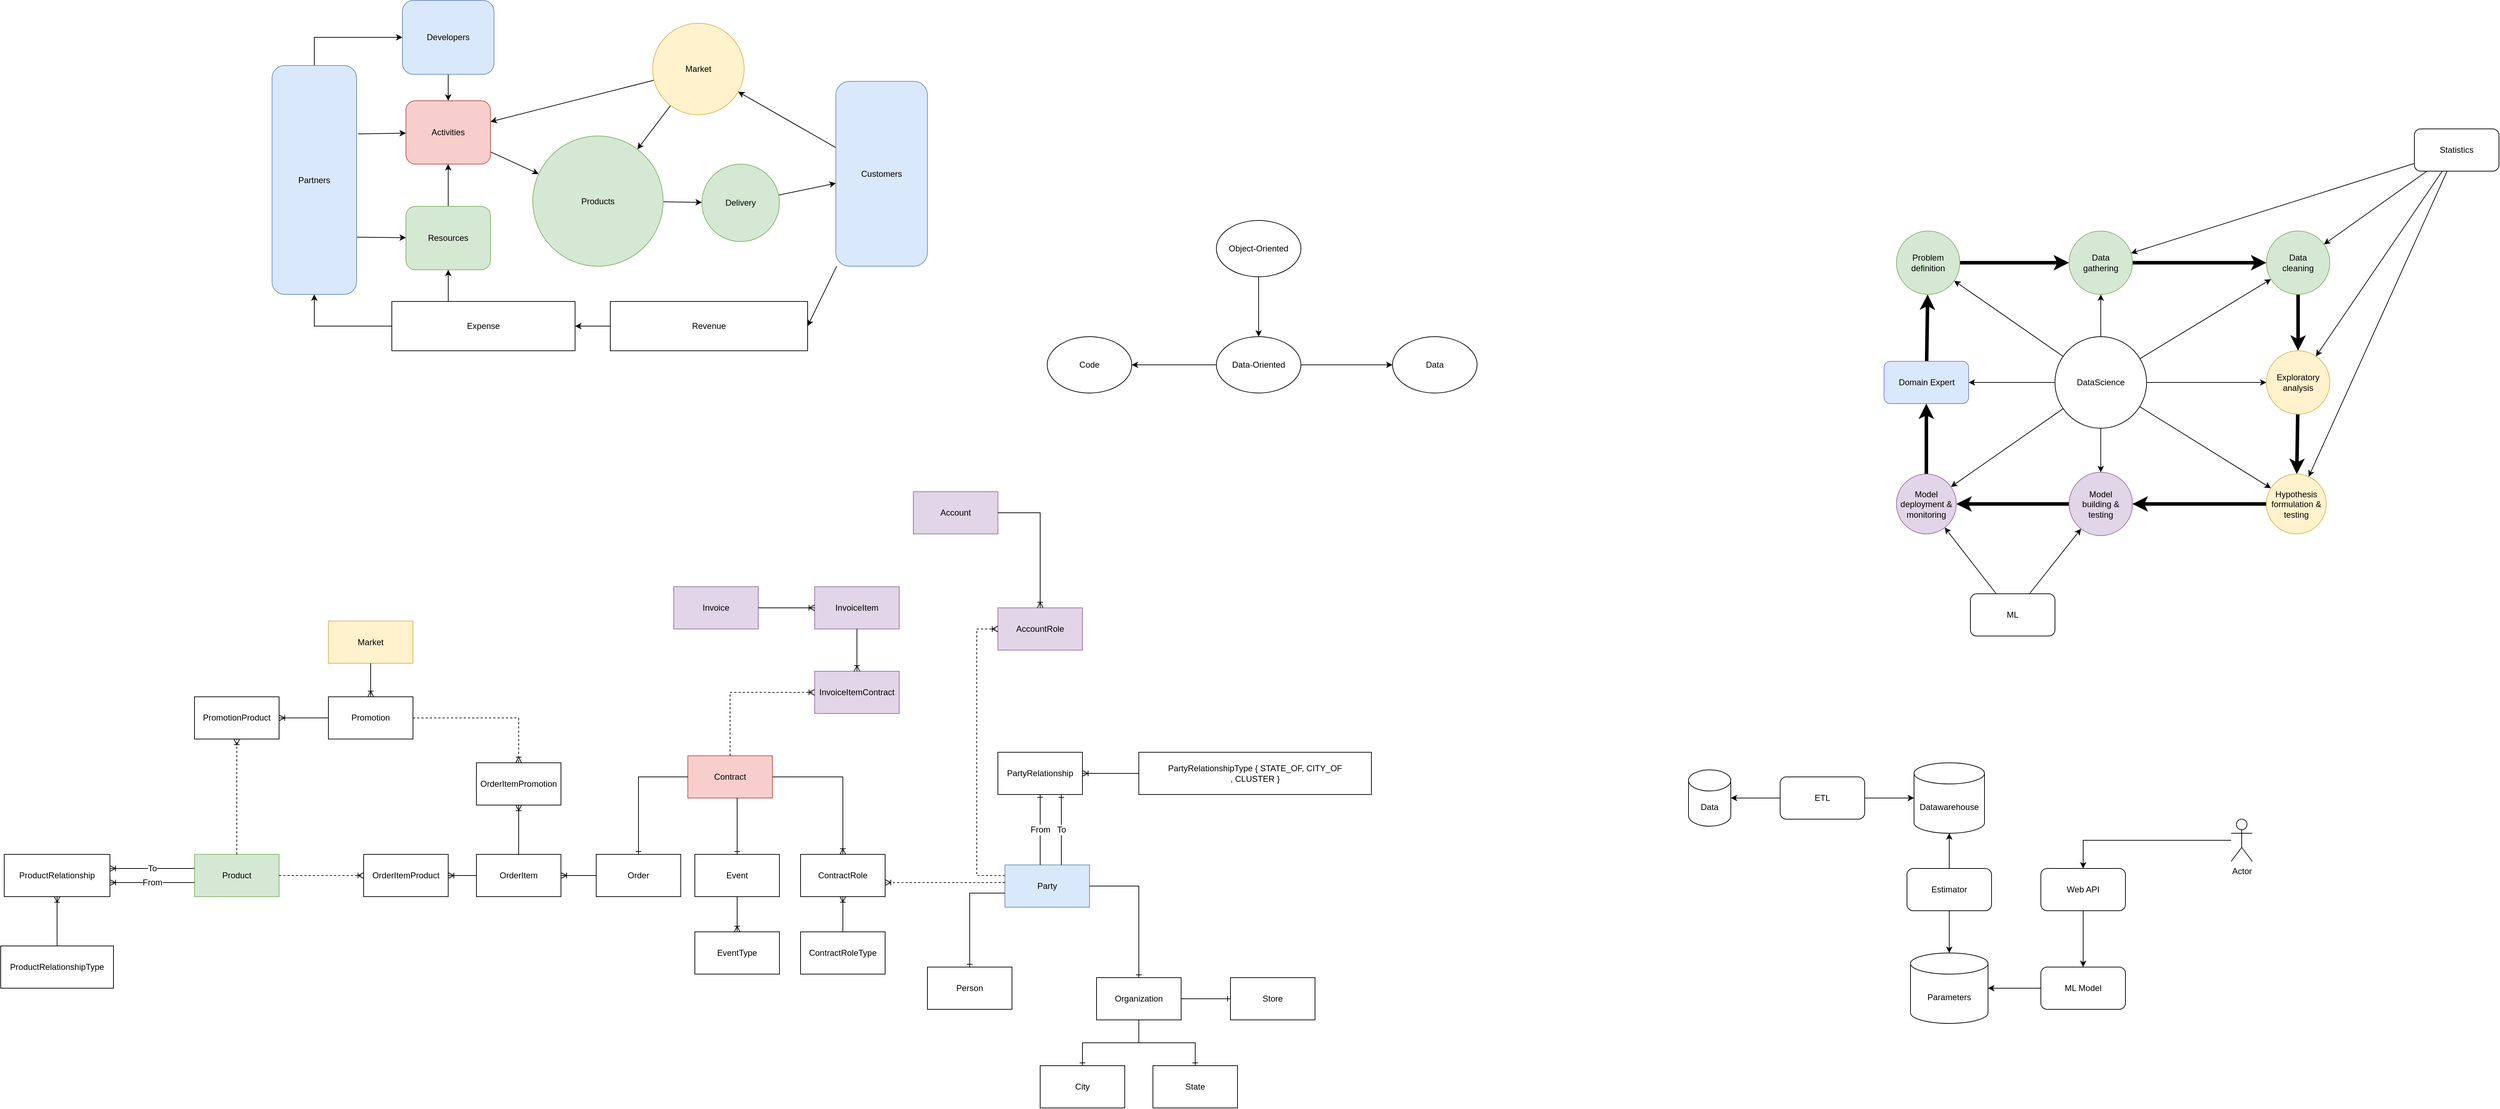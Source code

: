 <mxfile version="20.2.8" type="github">
  <diagram id="AqMoiznXCZGiWsd2ppC3" name="Page-1">
    <mxGraphModel dx="4783" dy="1631" grid="1" gridSize="10" guides="1" tooltips="1" connect="1" arrows="1" fold="1" page="1" pageScale="1" pageWidth="1100" pageHeight="850" math="0" shadow="0">
      <root>
        <mxCell id="0" />
        <mxCell id="1" parent="0" />
        <mxCell id="n_7fIg3I3LmvqeybkAJg-35" style="edgeStyle=none;rounded=0;orthogonalLoop=1;jettySize=auto;html=1;" parent="1" source="n_7fIg3I3LmvqeybkAJg-1" target="n_7fIg3I3LmvqeybkAJg-2" edge="1">
          <mxGeometry relative="1" as="geometry" />
        </mxCell>
        <mxCell id="n_7fIg3I3LmvqeybkAJg-36" style="edgeStyle=none;rounded=0;orthogonalLoop=1;jettySize=auto;html=1;" parent="1" source="n_7fIg3I3LmvqeybkAJg-1" target="n_7fIg3I3LmvqeybkAJg-3" edge="1">
          <mxGeometry relative="1" as="geometry" />
        </mxCell>
        <mxCell id="n_7fIg3I3LmvqeybkAJg-37" style="edgeStyle=none;rounded=0;orthogonalLoop=1;jettySize=auto;html=1;" parent="1" source="n_7fIg3I3LmvqeybkAJg-1" target="n_7fIg3I3LmvqeybkAJg-4" edge="1">
          <mxGeometry relative="1" as="geometry" />
        </mxCell>
        <mxCell id="n_7fIg3I3LmvqeybkAJg-38" style="edgeStyle=none;rounded=0;orthogonalLoop=1;jettySize=auto;html=1;" parent="1" source="n_7fIg3I3LmvqeybkAJg-1" target="n_7fIg3I3LmvqeybkAJg-5" edge="1">
          <mxGeometry relative="1" as="geometry" />
        </mxCell>
        <mxCell id="n_7fIg3I3LmvqeybkAJg-39" style="edgeStyle=none;rounded=0;orthogonalLoop=1;jettySize=auto;html=1;" parent="1" source="n_7fIg3I3LmvqeybkAJg-1" target="n_7fIg3I3LmvqeybkAJg-6" edge="1">
          <mxGeometry relative="1" as="geometry" />
        </mxCell>
        <mxCell id="n_7fIg3I3LmvqeybkAJg-40" style="edgeStyle=none;rounded=0;orthogonalLoop=1;jettySize=auto;html=1;" parent="1" source="n_7fIg3I3LmvqeybkAJg-1" target="n_7fIg3I3LmvqeybkAJg-7" edge="1">
          <mxGeometry relative="1" as="geometry" />
        </mxCell>
        <mxCell id="n_7fIg3I3LmvqeybkAJg-41" style="edgeStyle=none;rounded=0;orthogonalLoop=1;jettySize=auto;html=1;" parent="1" source="n_7fIg3I3LmvqeybkAJg-1" target="n_7fIg3I3LmvqeybkAJg-8" edge="1">
          <mxGeometry relative="1" as="geometry" />
        </mxCell>
        <mxCell id="n_7fIg3I3LmvqeybkAJg-42" style="edgeStyle=none;rounded=0;orthogonalLoop=1;jettySize=auto;html=1;strokeWidth=1;" parent="1" source="n_7fIg3I3LmvqeybkAJg-1" target="n_7fIg3I3LmvqeybkAJg-33" edge="1">
          <mxGeometry relative="1" as="geometry" />
        </mxCell>
        <mxCell id="n_7fIg3I3LmvqeybkAJg-1" value="DataScience" style="ellipse;whiteSpace=wrap;html=1;aspect=fixed;" parent="1" vertex="1">
          <mxGeometry x="420" y="225" width="130" height="130" as="geometry" />
        </mxCell>
        <mxCell id="n_7fIg3I3LmvqeybkAJg-11" style="rounded=0;orthogonalLoop=1;jettySize=auto;html=1;strokeWidth=5;" parent="1" source="n_7fIg3I3LmvqeybkAJg-2" target="n_7fIg3I3LmvqeybkAJg-3" edge="1">
          <mxGeometry relative="1" as="geometry" />
        </mxCell>
        <mxCell id="n_7fIg3I3LmvqeybkAJg-2" value="&lt;div&gt;Problem&lt;/div&gt;&lt;div&gt;definition&lt;/div&gt;" style="ellipse;whiteSpace=wrap;html=1;aspect=fixed;fillColor=#d5e8d4;strokeColor=#82b366;" parent="1" vertex="1">
          <mxGeometry x="195" y="75" width="90" height="90" as="geometry" />
        </mxCell>
        <mxCell id="n_7fIg3I3LmvqeybkAJg-10" style="rounded=0;orthogonalLoop=1;jettySize=auto;html=1;strokeWidth=5;" parent="1" source="n_7fIg3I3LmvqeybkAJg-3" target="n_7fIg3I3LmvqeybkAJg-4" edge="1">
          <mxGeometry relative="1" as="geometry" />
        </mxCell>
        <mxCell id="n_7fIg3I3LmvqeybkAJg-3" value="&lt;div&gt;Data&lt;/div&gt;&lt;div&gt;gathering&lt;/div&gt;" style="ellipse;whiteSpace=wrap;html=1;aspect=fixed;fillColor=#d5e8d4;strokeColor=#82b366;" parent="1" vertex="1">
          <mxGeometry x="440" y="75" width="90" height="90" as="geometry" />
        </mxCell>
        <mxCell id="n_7fIg3I3LmvqeybkAJg-12" style="rounded=0;orthogonalLoop=1;jettySize=auto;html=1;strokeWidth=5;" parent="1" source="n_7fIg3I3LmvqeybkAJg-4" target="n_7fIg3I3LmvqeybkAJg-5" edge="1">
          <mxGeometry relative="1" as="geometry" />
        </mxCell>
        <mxCell id="n_7fIg3I3LmvqeybkAJg-4" value="&lt;div&gt;Data&lt;/div&gt;&lt;div&gt;cleaning&lt;/div&gt;" style="ellipse;whiteSpace=wrap;html=1;aspect=fixed;fillColor=#d5e8d4;strokeColor=#82b366;" parent="1" vertex="1">
          <mxGeometry x="720" y="75" width="90" height="90" as="geometry" />
        </mxCell>
        <mxCell id="n_7fIg3I3LmvqeybkAJg-13" style="rounded=0;orthogonalLoop=1;jettySize=auto;html=1;strokeWidth=5;" parent="1" source="n_7fIg3I3LmvqeybkAJg-5" target="n_7fIg3I3LmvqeybkAJg-6" edge="1">
          <mxGeometry relative="1" as="geometry" />
        </mxCell>
        <mxCell id="n_7fIg3I3LmvqeybkAJg-5" value="&lt;div&gt;Exploratory&lt;/div&gt;&lt;div&gt;analysis&lt;/div&gt;" style="ellipse;whiteSpace=wrap;html=1;aspect=fixed;fillColor=#fff2cc;strokeColor=#d6b656;" parent="1" vertex="1">
          <mxGeometry x="720" y="245" width="90" height="90" as="geometry" />
        </mxCell>
        <mxCell id="n_7fIg3I3LmvqeybkAJg-14" style="rounded=0;orthogonalLoop=1;jettySize=auto;html=1;strokeWidth=5;" parent="1" source="n_7fIg3I3LmvqeybkAJg-6" target="n_7fIg3I3LmvqeybkAJg-7" edge="1">
          <mxGeometry relative="1" as="geometry" />
        </mxCell>
        <mxCell id="n_7fIg3I3LmvqeybkAJg-6" value="&lt;div&gt;Hypothesis&lt;/div&gt;&lt;div&gt;formulation &amp;amp;&lt;/div&gt;&lt;div&gt;testing&lt;/div&gt;" style="ellipse;whiteSpace=wrap;html=1;aspect=fixed;fillColor=#fff2cc;strokeColor=#d6b656;" parent="1" vertex="1">
          <mxGeometry x="720" y="420" width="85" height="85" as="geometry" />
        </mxCell>
        <mxCell id="n_7fIg3I3LmvqeybkAJg-15" style="rounded=0;orthogonalLoop=1;jettySize=auto;html=1;strokeWidth=5;" parent="1" source="n_7fIg3I3LmvqeybkAJg-7" target="n_7fIg3I3LmvqeybkAJg-8" edge="1">
          <mxGeometry relative="1" as="geometry" />
        </mxCell>
        <mxCell id="n_7fIg3I3LmvqeybkAJg-7" value="&lt;div&gt;Model&lt;/div&gt;&lt;div&gt;building &amp;amp;&lt;/div&gt;&lt;div&gt;testing&lt;/div&gt;" style="ellipse;whiteSpace=wrap;html=1;aspect=fixed;fillColor=#e1d5e7;strokeColor=#9673a6;" parent="1" vertex="1">
          <mxGeometry x="440" y="417.5" width="90" height="90" as="geometry" />
        </mxCell>
        <mxCell id="n_7fIg3I3LmvqeybkAJg-16" style="rounded=0;orthogonalLoop=1;jettySize=auto;html=1;strokeWidth=5;" parent="1" source="n_7fIg3I3LmvqeybkAJg-8" target="n_7fIg3I3LmvqeybkAJg-33" edge="1">
          <mxGeometry relative="1" as="geometry" />
        </mxCell>
        <mxCell id="n_7fIg3I3LmvqeybkAJg-8" value="&lt;div&gt;Model&lt;/div&gt;&lt;div&gt;deployment &amp;amp;&lt;/div&gt;&lt;div&gt;monitoring&lt;/div&gt;" style="ellipse;whiteSpace=wrap;html=1;aspect=fixed;fillColor=#e1d5e7;strokeColor=#9673a6;" parent="1" vertex="1">
          <mxGeometry x="195" y="420" width="85" height="85" as="geometry" />
        </mxCell>
        <mxCell id="n_7fIg3I3LmvqeybkAJg-26" style="rounded=0;orthogonalLoop=1;jettySize=auto;html=1;" parent="1" source="n_7fIg3I3LmvqeybkAJg-19" target="n_7fIg3I3LmvqeybkAJg-8" edge="1">
          <mxGeometry relative="1" as="geometry" />
        </mxCell>
        <mxCell id="n_7fIg3I3LmvqeybkAJg-27" style="edgeStyle=none;rounded=0;orthogonalLoop=1;jettySize=auto;html=1;" parent="1" source="n_7fIg3I3LmvqeybkAJg-19" target="n_7fIg3I3LmvqeybkAJg-7" edge="1">
          <mxGeometry relative="1" as="geometry" />
        </mxCell>
        <mxCell id="n_7fIg3I3LmvqeybkAJg-19" value="ML" style="rounded=1;whiteSpace=wrap;html=1;" parent="1" vertex="1">
          <mxGeometry x="300" y="590" width="120" height="60" as="geometry" />
        </mxCell>
        <mxCell id="n_7fIg3I3LmvqeybkAJg-29" style="edgeStyle=none;rounded=0;orthogonalLoop=1;jettySize=auto;html=1;" parent="1" source="n_7fIg3I3LmvqeybkAJg-28" target="n_7fIg3I3LmvqeybkAJg-4" edge="1">
          <mxGeometry relative="1" as="geometry" />
        </mxCell>
        <mxCell id="n_7fIg3I3LmvqeybkAJg-30" style="edgeStyle=none;rounded=0;orthogonalLoop=1;jettySize=auto;html=1;" parent="1" source="n_7fIg3I3LmvqeybkAJg-28" target="n_7fIg3I3LmvqeybkAJg-5" edge="1">
          <mxGeometry relative="1" as="geometry" />
        </mxCell>
        <mxCell id="n_7fIg3I3LmvqeybkAJg-31" style="edgeStyle=none;rounded=0;orthogonalLoop=1;jettySize=auto;html=1;" parent="1" source="n_7fIg3I3LmvqeybkAJg-28" target="n_7fIg3I3LmvqeybkAJg-6" edge="1">
          <mxGeometry relative="1" as="geometry" />
        </mxCell>
        <mxCell id="n_7fIg3I3LmvqeybkAJg-32" style="edgeStyle=none;rounded=0;orthogonalLoop=1;jettySize=auto;html=1;" parent="1" source="n_7fIg3I3LmvqeybkAJg-28" target="n_7fIg3I3LmvqeybkAJg-3" edge="1">
          <mxGeometry relative="1" as="geometry" />
        </mxCell>
        <mxCell id="n_7fIg3I3LmvqeybkAJg-28" value="Statistics" style="rounded=1;whiteSpace=wrap;html=1;" parent="1" vertex="1">
          <mxGeometry x="930" y="-70" width="120" height="60" as="geometry" />
        </mxCell>
        <mxCell id="n_7fIg3I3LmvqeybkAJg-34" style="edgeStyle=none;rounded=0;orthogonalLoop=1;jettySize=auto;html=1;strokeWidth=5;" parent="1" source="n_7fIg3I3LmvqeybkAJg-33" target="n_7fIg3I3LmvqeybkAJg-2" edge="1">
          <mxGeometry relative="1" as="geometry" />
        </mxCell>
        <mxCell id="n_7fIg3I3LmvqeybkAJg-33" value="Domain Expert" style="rounded=1;whiteSpace=wrap;html=1;fillColor=#dae8fc;strokeColor=#6c8ebf;" parent="1" vertex="1">
          <mxGeometry x="177.5" y="260" width="120" height="60" as="geometry" />
        </mxCell>
        <mxCell id="AKqKs_HmM4aeHzTfp3hS-4" style="rounded=0;orthogonalLoop=1;jettySize=auto;html=1;" parent="1" source="AKqKs_HmM4aeHzTfp3hS-1" target="AKqKs_HmM4aeHzTfp3hS-2" edge="1">
          <mxGeometry relative="1" as="geometry" />
        </mxCell>
        <mxCell id="AKqKs_HmM4aeHzTfp3hS-5" style="edgeStyle=none;rounded=0;orthogonalLoop=1;jettySize=auto;html=1;" parent="1" source="AKqKs_HmM4aeHzTfp3hS-1" target="AKqKs_HmM4aeHzTfp3hS-3" edge="1">
          <mxGeometry relative="1" as="geometry" />
        </mxCell>
        <mxCell id="AKqKs_HmM4aeHzTfp3hS-1" value="Data-Oriented" style="ellipse;whiteSpace=wrap;html=1;" parent="1" vertex="1">
          <mxGeometry x="-770" y="225" width="120" height="80" as="geometry" />
        </mxCell>
        <mxCell id="AKqKs_HmM4aeHzTfp3hS-2" value="Code" style="ellipse;whiteSpace=wrap;html=1;" parent="1" vertex="1">
          <mxGeometry x="-1010" y="225" width="120" height="80" as="geometry" />
        </mxCell>
        <mxCell id="AKqKs_HmM4aeHzTfp3hS-3" value="Data" style="ellipse;whiteSpace=wrap;html=1;" parent="1" vertex="1">
          <mxGeometry x="-520" y="225" width="120" height="80" as="geometry" />
        </mxCell>
        <mxCell id="AKqKs_HmM4aeHzTfp3hS-7" style="edgeStyle=none;rounded=0;orthogonalLoop=1;jettySize=auto;html=1;" parent="1" source="AKqKs_HmM4aeHzTfp3hS-6" target="AKqKs_HmM4aeHzTfp3hS-1" edge="1">
          <mxGeometry relative="1" as="geometry" />
        </mxCell>
        <mxCell id="AKqKs_HmM4aeHzTfp3hS-6" value="Object-Oriented" style="ellipse;whiteSpace=wrap;html=1;" parent="1" vertex="1">
          <mxGeometry x="-770" y="60" width="120" height="80" as="geometry" />
        </mxCell>
        <mxCell id="DiZXjh_aEqviNDpe_JiY-1" value="Party" style="rounded=0;whiteSpace=wrap;html=1;fillColor=#dae8fc;strokeColor=#6c8ebf;" parent="1" vertex="1">
          <mxGeometry x="-1070" y="975" width="120" height="60" as="geometry" />
        </mxCell>
        <mxCell id="DiZXjh_aEqviNDpe_JiY-2" value="Organization" style="rounded=0;whiteSpace=wrap;html=1;" parent="1" vertex="1">
          <mxGeometry x="-940" y="1135" width="120" height="60" as="geometry" />
        </mxCell>
        <mxCell id="DiZXjh_aEqviNDpe_JiY-4" value="" style="fontSize=12;html=1;endArrow=ERone;endFill=1;rounded=0;edgeStyle=orthogonalEdgeStyle;" parent="1" source="DiZXjh_aEqviNDpe_JiY-1" target="DiZXjh_aEqviNDpe_JiY-2" edge="1">
          <mxGeometry width="100" height="100" relative="1" as="geometry">
            <mxPoint x="-780" y="1065" as="sourcePoint" />
            <mxPoint x="-860" y="965" as="targetPoint" />
            <Array as="points">
              <mxPoint x="-880" y="1005" />
            </Array>
          </mxGeometry>
        </mxCell>
        <mxCell id="DiZXjh_aEqviNDpe_JiY-5" value="Person" style="rounded=0;whiteSpace=wrap;html=1;" parent="1" vertex="1">
          <mxGeometry x="-1180" y="1120" width="120" height="60" as="geometry" />
        </mxCell>
        <mxCell id="DiZXjh_aEqviNDpe_JiY-6" value="" style="fontSize=12;html=1;endArrow=ERone;endFill=1;rounded=0;edgeStyle=orthogonalEdgeStyle;" parent="1" source="DiZXjh_aEqviNDpe_JiY-1" target="DiZXjh_aEqviNDpe_JiY-5" edge="1">
          <mxGeometry width="100" height="100" relative="1" as="geometry">
            <mxPoint x="-879.947" y="1145" as="sourcePoint" />
            <mxPoint x="-1250" y="1005" as="targetPoint" />
            <Array as="points">
              <mxPoint x="-1120" y="1015" />
            </Array>
          </mxGeometry>
        </mxCell>
        <mxCell id="DiZXjh_aEqviNDpe_JiY-9" value="Store" style="rounded=0;whiteSpace=wrap;html=1;" parent="1" vertex="1">
          <mxGeometry x="-750" y="1135" width="120" height="60" as="geometry" />
        </mxCell>
        <mxCell id="DiZXjh_aEqviNDpe_JiY-10" value="" style="edgeStyle=entityRelationEdgeStyle;fontSize=12;html=1;endArrow=ERone;endFill=1;rounded=0;" parent="1" source="DiZXjh_aEqviNDpe_JiY-2" target="DiZXjh_aEqviNDpe_JiY-9" edge="1">
          <mxGeometry width="100" height="100" relative="1" as="geometry">
            <mxPoint x="-740" y="1055" as="sourcePoint" />
            <mxPoint x="-640" y="955" as="targetPoint" />
          </mxGeometry>
        </mxCell>
        <mxCell id="DiZXjh_aEqviNDpe_JiY-15" value="PartyRelationship" style="rounded=0;whiteSpace=wrap;html=1;" parent="1" vertex="1">
          <mxGeometry x="-1080" y="815" width="120" height="60" as="geometry" />
        </mxCell>
        <mxCell id="DiZXjh_aEqviNDpe_JiY-16" value="From" style="fontSize=12;html=1;endArrow=ERone;endFill=1;rounded=0;edgeStyle=orthogonalEdgeStyle;" parent="1" source="DiZXjh_aEqviNDpe_JiY-1" target="DiZXjh_aEqviNDpe_JiY-15" edge="1">
          <mxGeometry width="100" height="100" relative="1" as="geometry">
            <mxPoint x="-940" y="1015.0" as="sourcePoint" />
            <mxPoint x="-869.947" y="1145" as="targetPoint" />
            <Array as="points">
              <mxPoint x="-1020" y="910" />
              <mxPoint x="-1020" y="910" />
            </Array>
          </mxGeometry>
        </mxCell>
        <mxCell id="DiZXjh_aEqviNDpe_JiY-18" value="To" style="fontSize=12;html=1;endArrow=ERone;endFill=1;rounded=0;edgeStyle=orthogonalEdgeStyle;" parent="1" source="DiZXjh_aEqviNDpe_JiY-1" target="DiZXjh_aEqviNDpe_JiY-15" edge="1">
          <mxGeometry width="100" height="100" relative="1" as="geometry">
            <mxPoint x="-1029.947" y="985" as="sourcePoint" />
            <mxPoint x="-1029.947" y="885" as="targetPoint" />
            <Array as="points">
              <mxPoint x="-990" y="895" />
              <mxPoint x="-990" y="895" />
            </Array>
          </mxGeometry>
        </mxCell>
        <mxCell id="DiZXjh_aEqviNDpe_JiY-19" value="PartyRelationshipType { STATE_OF, CITY_OF&lt;br&gt;,&amp;nbsp;CLUSTER }" style="rounded=0;whiteSpace=wrap;html=1;" parent="1" vertex="1">
          <mxGeometry x="-880" y="815" width="330" height="60" as="geometry" />
        </mxCell>
        <mxCell id="DiZXjh_aEqviNDpe_JiY-20" value="" style="edgeStyle=entityRelationEdgeStyle;fontSize=12;html=1;endArrow=ERoneToMany;rounded=0;" parent="1" source="DiZXjh_aEqviNDpe_JiY-19" target="DiZXjh_aEqviNDpe_JiY-15" edge="1">
          <mxGeometry width="100" height="100" relative="1" as="geometry">
            <mxPoint x="-570" y="1015" as="sourcePoint" />
            <mxPoint x="-470" y="915" as="targetPoint" />
          </mxGeometry>
        </mxCell>
        <mxCell id="UxaYWRvRHPkxiGg4G-dx-1" value="Product" style="rounded=0;whiteSpace=wrap;html=1;fillColor=#d5e8d4;strokeColor=#82b366;" parent="1" vertex="1">
          <mxGeometry x="-2220" y="960" width="120" height="60" as="geometry" />
        </mxCell>
        <mxCell id="UxaYWRvRHPkxiGg4G-dx-2" value="Order" style="rounded=0;whiteSpace=wrap;html=1;" parent="1" vertex="1">
          <mxGeometry x="-1650" y="960" width="120" height="60" as="geometry" />
        </mxCell>
        <mxCell id="UxaYWRvRHPkxiGg4G-dx-3" value="OrderItem" style="rounded=0;whiteSpace=wrap;html=1;" parent="1" vertex="1">
          <mxGeometry x="-1820" y="960" width="120" height="60" as="geometry" />
        </mxCell>
        <mxCell id="UxaYWRvRHPkxiGg4G-dx-4" value="" style="edgeStyle=orthogonalEdgeStyle;fontSize=12;html=1;endArrow=ERoneToMany;rounded=0;" parent="1" source="UxaYWRvRHPkxiGg4G-dx-2" target="UxaYWRvRHPkxiGg4G-dx-3" edge="1">
          <mxGeometry width="100" height="100" relative="1" as="geometry">
            <mxPoint x="-1030" y="1025" as="sourcePoint" />
            <mxPoint x="-1110" y="1025" as="targetPoint" />
          </mxGeometry>
        </mxCell>
        <mxCell id="UxaYWRvRHPkxiGg4G-dx-5" value="OrderItemProduct" style="rounded=0;whiteSpace=wrap;html=1;" parent="1" vertex="1">
          <mxGeometry x="-1980" y="960" width="120" height="60" as="geometry" />
        </mxCell>
        <mxCell id="UxaYWRvRHPkxiGg4G-dx-6" value="ContractRole" style="rounded=0;whiteSpace=wrap;html=1;" parent="1" vertex="1">
          <mxGeometry x="-1360" y="960" width="120" height="60" as="geometry" />
        </mxCell>
        <mxCell id="UxaYWRvRHPkxiGg4G-dx-7" value="" style="edgeStyle=orthogonalEdgeStyle;fontSize=12;html=1;endArrow=ERoneToMany;rounded=0;" parent="1" source="UQxZv_VmtrtVXWc6xAbR-11" target="UxaYWRvRHPkxiGg4G-dx-6" edge="1">
          <mxGeometry width="100" height="100" relative="1" as="geometry">
            <mxPoint x="-1440" y="1030" as="sourcePoint" />
            <mxPoint x="-1440" y="1085" as="targetPoint" />
            <Array as="points">
              <mxPoint x="-1300" y="850" />
            </Array>
          </mxGeometry>
        </mxCell>
        <mxCell id="UxaYWRvRHPkxiGg4G-dx-8" value="" style="edgeStyle=orthogonalEdgeStyle;fontSize=12;html=1;endArrow=ERoneToMany;rounded=0;dashed=1;" parent="1" source="DiZXjh_aEqviNDpe_JiY-1" target="UxaYWRvRHPkxiGg4G-dx-6" edge="1">
          <mxGeometry width="100" height="100" relative="1" as="geometry">
            <mxPoint x="-1400" y="870" as="sourcePoint" />
            <mxPoint x="-1400" y="925" as="targetPoint" />
            <Array as="points">
              <mxPoint x="-1130" y="1000" />
              <mxPoint x="-1130" y="1000" />
            </Array>
          </mxGeometry>
        </mxCell>
        <mxCell id="UxaYWRvRHPkxiGg4G-dx-9" value="" style="edgeStyle=orthogonalEdgeStyle;fontSize=12;html=1;endArrow=ERoneToMany;rounded=0;" parent="1" source="UxaYWRvRHPkxiGg4G-dx-3" target="UxaYWRvRHPkxiGg4G-dx-5" edge="1">
          <mxGeometry width="100" height="100" relative="1" as="geometry">
            <mxPoint x="-1830" y="910" as="sourcePoint" />
            <mxPoint x="-1570" y="970" as="targetPoint" />
          </mxGeometry>
        </mxCell>
        <mxCell id="UxaYWRvRHPkxiGg4G-dx-10" value="" style="edgeStyle=orthogonalEdgeStyle;fontSize=12;html=1;endArrow=ERoneToMany;rounded=0;dashed=1;" parent="1" source="UxaYWRvRHPkxiGg4G-dx-1" target="UxaYWRvRHPkxiGg4G-dx-5" edge="1">
          <mxGeometry width="100" height="100" relative="1" as="geometry">
            <mxPoint x="-1710" y="885" as="sourcePoint" />
            <mxPoint x="-1570" y="970" as="targetPoint" />
          </mxGeometry>
        </mxCell>
        <mxCell id="UxaYWRvRHPkxiGg4G-dx-11" value="Market" style="rounded=0;whiteSpace=wrap;html=1;fillColor=#fff2cc;strokeColor=#d6b656;" parent="1" vertex="1">
          <mxGeometry x="-2030" y="628.75" width="120" height="60" as="geometry" />
        </mxCell>
        <mxCell id="UxaYWRvRHPkxiGg4G-dx-12" value="Promotion" style="rounded=0;whiteSpace=wrap;html=1;" parent="1" vertex="1">
          <mxGeometry x="-2030" y="736.25" width="120" height="60" as="geometry" />
        </mxCell>
        <mxCell id="UxaYWRvRHPkxiGg4G-dx-13" value="" style="edgeStyle=orthogonalEdgeStyle;fontSize=12;html=1;endArrow=ERoneToMany;rounded=0;" parent="1" source="UxaYWRvRHPkxiGg4G-dx-11" target="UxaYWRvRHPkxiGg4G-dx-12" edge="1">
          <mxGeometry width="100" height="100" relative="1" as="geometry">
            <mxPoint x="-2110" y="978.75" as="sourcePoint" />
            <mxPoint x="-2150" y="978.75" as="targetPoint" />
          </mxGeometry>
        </mxCell>
        <mxCell id="UxaYWRvRHPkxiGg4G-dx-16" value="PromotionProduct" style="rounded=0;whiteSpace=wrap;html=1;" parent="1" vertex="1">
          <mxGeometry x="-2220" y="736.25" width="120" height="60" as="geometry" />
        </mxCell>
        <mxCell id="UxaYWRvRHPkxiGg4G-dx-17" value="" style="edgeStyle=orthogonalEdgeStyle;fontSize=12;html=1;endArrow=ERoneToMany;rounded=0;" parent="1" source="UxaYWRvRHPkxiGg4G-dx-12" target="UxaYWRvRHPkxiGg4G-dx-16" edge="1">
          <mxGeometry width="100" height="100" relative="1" as="geometry">
            <mxPoint x="-1960" y="698.75" as="sourcePoint" />
            <mxPoint x="-2040" y="858.75" as="targetPoint" />
            <Array as="points" />
          </mxGeometry>
        </mxCell>
        <mxCell id="UxaYWRvRHPkxiGg4G-dx-18" value="" style="edgeStyle=orthogonalEdgeStyle;fontSize=12;html=1;endArrow=ERoneToMany;rounded=0;dashed=1;" parent="1" source="UxaYWRvRHPkxiGg4G-dx-1" target="UxaYWRvRHPkxiGg4G-dx-16" edge="1">
          <mxGeometry width="100" height="100" relative="1" as="geometry">
            <mxPoint x="-2090" y="1000" as="sourcePoint" />
            <mxPoint x="-1970" y="1000" as="targetPoint" />
            <Array as="points">
              <mxPoint x="-2160" y="788" />
            </Array>
          </mxGeometry>
        </mxCell>
        <mxCell id="UxaYWRvRHPkxiGg4G-dx-21" value="OrderItemPromotion" style="rounded=0;whiteSpace=wrap;html=1;" parent="1" vertex="1">
          <mxGeometry x="-1820" y="830" width="120" height="60" as="geometry" />
        </mxCell>
        <mxCell id="UxaYWRvRHPkxiGg4G-dx-22" value="" style="edgeStyle=orthogonalEdgeStyle;fontSize=12;html=1;endArrow=ERoneToMany;rounded=0;" parent="1" source="UxaYWRvRHPkxiGg4G-dx-3" target="UxaYWRvRHPkxiGg4G-dx-21" edge="1">
          <mxGeometry width="100" height="100" relative="1" as="geometry">
            <mxPoint x="-1960" y="698.75" as="sourcePoint" />
            <mxPoint x="-1960" y="746.25" as="targetPoint" />
          </mxGeometry>
        </mxCell>
        <mxCell id="UxaYWRvRHPkxiGg4G-dx-23" value="" style="edgeStyle=orthogonalEdgeStyle;fontSize=12;html=1;endArrow=ERoneToMany;rounded=0;dashed=1;" parent="1" source="UxaYWRvRHPkxiGg4G-dx-12" target="UxaYWRvRHPkxiGg4G-dx-21" edge="1">
          <mxGeometry width="100" height="100" relative="1" as="geometry">
            <mxPoint x="-2150" y="970" as="sourcePoint" />
            <mxPoint x="-2150" y="806.25" as="targetPoint" />
            <Array as="points">
              <mxPoint x="-1760" y="766" />
            </Array>
          </mxGeometry>
        </mxCell>
        <mxCell id="UxaYWRvRHPkxiGg4G-dx-24" value="Data" style="shape=cylinder3;whiteSpace=wrap;html=1;boundedLbl=1;backgroundOutline=1;size=15;" parent="1" vertex="1">
          <mxGeometry x="-100" y="840" width="60" height="80" as="geometry" />
        </mxCell>
        <mxCell id="UxaYWRvRHPkxiGg4G-dx-28" style="edgeStyle=orthogonalEdgeStyle;rounded=0;orthogonalLoop=1;jettySize=auto;html=1;" parent="1" source="UxaYWRvRHPkxiGg4G-dx-25" target="UxaYWRvRHPkxiGg4G-dx-26" edge="1">
          <mxGeometry relative="1" as="geometry" />
        </mxCell>
        <mxCell id="UxaYWRvRHPkxiGg4G-dx-33" style="edgeStyle=orthogonalEdgeStyle;rounded=0;orthogonalLoop=1;jettySize=auto;html=1;" parent="1" source="UxaYWRvRHPkxiGg4G-dx-25" target="UxaYWRvRHPkxiGg4G-dx-24" edge="1">
          <mxGeometry relative="1" as="geometry" />
        </mxCell>
        <mxCell id="UxaYWRvRHPkxiGg4G-dx-25" value="ETL" style="rounded=1;whiteSpace=wrap;html=1;" parent="1" vertex="1">
          <mxGeometry x="30" y="850" width="120" height="60" as="geometry" />
        </mxCell>
        <mxCell id="UxaYWRvRHPkxiGg4G-dx-26" value="Datawarehouse" style="shape=cylinder3;whiteSpace=wrap;html=1;boundedLbl=1;backgroundOutline=1;size=15;" parent="1" vertex="1">
          <mxGeometry x="220" y="830" width="100" height="100" as="geometry" />
        </mxCell>
        <mxCell id="UxaYWRvRHPkxiGg4G-dx-29" value="Parameters" style="shape=cylinder3;whiteSpace=wrap;html=1;boundedLbl=1;backgroundOutline=1;size=15;" parent="1" vertex="1">
          <mxGeometry x="215" y="1100" width="110" height="100" as="geometry" />
        </mxCell>
        <mxCell id="UxaYWRvRHPkxiGg4G-dx-34" style="edgeStyle=orthogonalEdgeStyle;rounded=0;orthogonalLoop=1;jettySize=auto;html=1;" parent="1" source="UxaYWRvRHPkxiGg4G-dx-30" target="UxaYWRvRHPkxiGg4G-dx-26" edge="1">
          <mxGeometry relative="1" as="geometry" />
        </mxCell>
        <mxCell id="UxaYWRvRHPkxiGg4G-dx-35" style="edgeStyle=orthogonalEdgeStyle;rounded=0;orthogonalLoop=1;jettySize=auto;html=1;" parent="1" source="UxaYWRvRHPkxiGg4G-dx-30" target="UxaYWRvRHPkxiGg4G-dx-29" edge="1">
          <mxGeometry relative="1" as="geometry" />
        </mxCell>
        <mxCell id="UxaYWRvRHPkxiGg4G-dx-30" value="Estimator" style="rounded=1;whiteSpace=wrap;html=1;" parent="1" vertex="1">
          <mxGeometry x="210" y="980" width="120" height="60" as="geometry" />
        </mxCell>
        <mxCell id="UxaYWRvRHPkxiGg4G-dx-37" style="edgeStyle=orthogonalEdgeStyle;rounded=0;orthogonalLoop=1;jettySize=auto;html=1;" parent="1" source="UxaYWRvRHPkxiGg4G-dx-36" target="UxaYWRvRHPkxiGg4G-dx-29" edge="1">
          <mxGeometry relative="1" as="geometry" />
        </mxCell>
        <mxCell id="UxaYWRvRHPkxiGg4G-dx-36" value="ML Model" style="rounded=1;whiteSpace=wrap;html=1;" parent="1" vertex="1">
          <mxGeometry x="400" y="1120" width="120" height="60" as="geometry" />
        </mxCell>
        <mxCell id="UxaYWRvRHPkxiGg4G-dx-39" style="edgeStyle=orthogonalEdgeStyle;rounded=0;orthogonalLoop=1;jettySize=auto;html=1;" parent="1" source="UxaYWRvRHPkxiGg4G-dx-38" target="UxaYWRvRHPkxiGg4G-dx-36" edge="1">
          <mxGeometry relative="1" as="geometry" />
        </mxCell>
        <mxCell id="UxaYWRvRHPkxiGg4G-dx-38" value="Web API" style="rounded=1;whiteSpace=wrap;html=1;" parent="1" vertex="1">
          <mxGeometry x="400" y="980" width="120" height="60" as="geometry" />
        </mxCell>
        <mxCell id="UxaYWRvRHPkxiGg4G-dx-41" style="edgeStyle=orthogonalEdgeStyle;rounded=0;orthogonalLoop=1;jettySize=auto;html=1;" parent="1" source="UxaYWRvRHPkxiGg4G-dx-40" target="UxaYWRvRHPkxiGg4G-dx-38" edge="1">
          <mxGeometry relative="1" as="geometry" />
        </mxCell>
        <mxCell id="UxaYWRvRHPkxiGg4G-dx-40" value="Actor" style="shape=umlActor;verticalLabelPosition=bottom;verticalAlign=top;html=1;outlineConnect=0;" parent="1" vertex="1">
          <mxGeometry x="670" y="910" width="30" height="60" as="geometry" />
        </mxCell>
        <mxCell id="UxaYWRvRHPkxiGg4G-dx-42" value="City" style="rounded=0;whiteSpace=wrap;html=1;" parent="1" vertex="1">
          <mxGeometry x="-1020" y="1260" width="120" height="60" as="geometry" />
        </mxCell>
        <mxCell id="UxaYWRvRHPkxiGg4G-dx-43" value="State" style="rounded=0;whiteSpace=wrap;html=1;" parent="1" vertex="1">
          <mxGeometry x="-860" y="1260" width="120" height="60" as="geometry" />
        </mxCell>
        <mxCell id="UxaYWRvRHPkxiGg4G-dx-45" value="" style="edgeStyle=orthogonalEdgeStyle;fontSize=12;html=1;endArrow=ERone;endFill=1;rounded=0;" parent="1" source="DiZXjh_aEqviNDpe_JiY-2" target="UxaYWRvRHPkxiGg4G-dx-42" edge="1">
          <mxGeometry width="100" height="100" relative="1" as="geometry">
            <mxPoint x="-810" y="1175" as="sourcePoint" />
            <mxPoint x="-740" y="1175" as="targetPoint" />
          </mxGeometry>
        </mxCell>
        <mxCell id="UxaYWRvRHPkxiGg4G-dx-46" value="" style="edgeStyle=orthogonalEdgeStyle;fontSize=12;html=1;endArrow=ERone;endFill=1;rounded=0;" parent="1" source="DiZXjh_aEqviNDpe_JiY-2" target="UxaYWRvRHPkxiGg4G-dx-43" edge="1">
          <mxGeometry width="100" height="100" relative="1" as="geometry">
            <mxPoint x="-870" y="1205" as="sourcePoint" />
            <mxPoint x="-950" y="1270" as="targetPoint" />
            <Array as="points" />
          </mxGeometry>
        </mxCell>
        <mxCell id="UQxZv_VmtrtVXWc6xAbR-3" value="ProductRelationship" style="rounded=0;whiteSpace=wrap;html=1;" vertex="1" parent="1">
          <mxGeometry x="-2490" y="960" width="150" height="60" as="geometry" />
        </mxCell>
        <mxCell id="UQxZv_VmtrtVXWc6xAbR-4" value="To" style="edgeStyle=orthogonalEdgeStyle;fontSize=12;html=1;endArrow=ERoneToMany;rounded=0;" edge="1" parent="1" source="UxaYWRvRHPkxiGg4G-dx-1" target="UQxZv_VmtrtVXWc6xAbR-3">
          <mxGeometry width="100" height="100" relative="1" as="geometry">
            <mxPoint x="-2020" y="776.25" as="sourcePoint" />
            <mxPoint x="-2090" y="776.25" as="targetPoint" />
            <Array as="points">
              <mxPoint x="-2280" y="980" />
              <mxPoint x="-2280" y="980" />
            </Array>
          </mxGeometry>
        </mxCell>
        <mxCell id="UQxZv_VmtrtVXWc6xAbR-6" value="From" style="edgeStyle=orthogonalEdgeStyle;fontSize=12;html=1;endArrow=ERoneToMany;rounded=0;" edge="1" parent="1" source="UxaYWRvRHPkxiGg4G-dx-1" target="UQxZv_VmtrtVXWc6xAbR-3">
          <mxGeometry width="100" height="100" relative="1" as="geometry">
            <mxPoint x="-2210" y="990" as="sourcePoint" />
            <mxPoint x="-2330" y="990" as="targetPoint" />
            <Array as="points">
              <mxPoint x="-2280" y="1000" />
              <mxPoint x="-2280" y="1000" />
            </Array>
          </mxGeometry>
        </mxCell>
        <mxCell id="UQxZv_VmtrtVXWc6xAbR-9" value="Event" style="rounded=0;whiteSpace=wrap;html=1;" vertex="1" parent="1">
          <mxGeometry x="-1510" y="960" width="120" height="60" as="geometry" />
        </mxCell>
        <mxCell id="UQxZv_VmtrtVXWc6xAbR-11" value="Contract" style="rounded=0;whiteSpace=wrap;html=1;fillColor=#f8cecc;strokeColor=#b85450;" vertex="1" parent="1">
          <mxGeometry x="-1520" y="820" width="120" height="60" as="geometry" />
        </mxCell>
        <mxCell id="UQxZv_VmtrtVXWc6xAbR-12" value="" style="fontSize=12;html=1;endArrow=ERone;endFill=1;rounded=0;edgeStyle=orthogonalEdgeStyle;" edge="1" parent="1" source="UQxZv_VmtrtVXWc6xAbR-11" target="UxaYWRvRHPkxiGg4G-dx-2">
          <mxGeometry width="100" height="100" relative="1" as="geometry">
            <mxPoint x="-1060" y="1025.059" as="sourcePoint" />
            <mxPoint x="-1139.941" y="1145" as="targetPoint" />
            <Array as="points">
              <mxPoint x="-1590" y="850" />
            </Array>
          </mxGeometry>
        </mxCell>
        <mxCell id="UQxZv_VmtrtVXWc6xAbR-13" value="" style="fontSize=12;html=1;endArrow=ERone;endFill=1;rounded=0;edgeStyle=orthogonalEdgeStyle;" edge="1" parent="1" source="UQxZv_VmtrtVXWc6xAbR-11" target="UQxZv_VmtrtVXWc6xAbR-9">
          <mxGeometry width="100" height="100" relative="1" as="geometry">
            <mxPoint x="-1550" y="860" as="sourcePoint" />
            <mxPoint x="-1579.941" y="970" as="targetPoint" />
            <Array as="points">
              <mxPoint x="-1450" y="910" />
              <mxPoint x="-1450" y="910" />
            </Array>
          </mxGeometry>
        </mxCell>
        <mxCell id="UQxZv_VmtrtVXWc6xAbR-14" value="EventType" style="rounded=0;whiteSpace=wrap;html=1;" vertex="1" parent="1">
          <mxGeometry x="-1510" y="1070" width="120" height="60" as="geometry" />
        </mxCell>
        <mxCell id="UQxZv_VmtrtVXWc6xAbR-15" value="" style="edgeStyle=orthogonalEdgeStyle;fontSize=12;html=1;endArrow=ERoneToMany;rounded=0;" edge="1" parent="1" source="UQxZv_VmtrtVXWc6xAbR-9" target="UQxZv_VmtrtVXWc6xAbR-14">
          <mxGeometry width="100" height="100" relative="1" as="geometry">
            <mxPoint x="-1640" y="1000" as="sourcePoint" />
            <mxPoint x="-1690" y="1000" as="targetPoint" />
          </mxGeometry>
        </mxCell>
        <mxCell id="UQxZv_VmtrtVXWc6xAbR-30" style="edgeStyle=none;rounded=0;orthogonalLoop=1;jettySize=auto;html=1;" edge="1" parent="1" source="UQxZv_VmtrtVXWc6xAbR-16" target="UQxZv_VmtrtVXWc6xAbR-25">
          <mxGeometry relative="1" as="geometry" />
        </mxCell>
        <mxCell id="UQxZv_VmtrtVXWc6xAbR-16" value="Products" style="ellipse;whiteSpace=wrap;html=1;aspect=fixed;fillColor=#d5e8d4;strokeColor=#82b366;" vertex="1" parent="1">
          <mxGeometry x="-1740" y="-60" width="185" height="185" as="geometry" />
        </mxCell>
        <mxCell id="UQxZv_VmtrtVXWc6xAbR-41" style="edgeStyle=none;rounded=0;orthogonalLoop=1;jettySize=auto;html=1;exitX=1.017;exitY=0.299;exitDx=0;exitDy=0;exitPerimeter=0;" edge="1" parent="1" source="UQxZv_VmtrtVXWc6xAbR-18" target="UQxZv_VmtrtVXWc6xAbR-26">
          <mxGeometry relative="1" as="geometry" />
        </mxCell>
        <mxCell id="UQxZv_VmtrtVXWc6xAbR-42" style="edgeStyle=none;rounded=0;orthogonalLoop=1;jettySize=auto;html=1;exitX=1;exitY=0.75;exitDx=0;exitDy=0;" edge="1" parent="1" source="UQxZv_VmtrtVXWc6xAbR-18" target="UQxZv_VmtrtVXWc6xAbR-27">
          <mxGeometry relative="1" as="geometry" />
        </mxCell>
        <mxCell id="UQxZv_VmtrtVXWc6xAbR-46" style="edgeStyle=none;rounded=0;orthogonalLoop=1;jettySize=auto;html=1;exitX=0.5;exitY=0;exitDx=0;exitDy=0;" edge="1" parent="1" source="UQxZv_VmtrtVXWc6xAbR-18" target="UQxZv_VmtrtVXWc6xAbR-44">
          <mxGeometry relative="1" as="geometry">
            <Array as="points">
              <mxPoint x="-2050" y="-200" />
            </Array>
          </mxGeometry>
        </mxCell>
        <mxCell id="UQxZv_VmtrtVXWc6xAbR-18" value="Partners" style="rounded=1;whiteSpace=wrap;html=1;fillColor=#dae8fc;strokeColor=#6c8ebf;" vertex="1" parent="1">
          <mxGeometry x="-2110" y="-160" width="120" height="325" as="geometry" />
        </mxCell>
        <mxCell id="UQxZv_VmtrtVXWc6xAbR-38" style="edgeStyle=none;rounded=0;orthogonalLoop=1;jettySize=auto;html=1;entryX=0.5;entryY=1;entryDx=0;entryDy=0;" edge="1" parent="1" source="UQxZv_VmtrtVXWc6xAbR-20" target="UQxZv_VmtrtVXWc6xAbR-18">
          <mxGeometry relative="1" as="geometry">
            <Array as="points">
              <mxPoint x="-2050" y="210" />
            </Array>
          </mxGeometry>
        </mxCell>
        <mxCell id="UQxZv_VmtrtVXWc6xAbR-39" style="edgeStyle=none;rounded=0;orthogonalLoop=1;jettySize=auto;html=1;exitX=0.308;exitY=0.071;exitDx=0;exitDy=0;exitPerimeter=0;" edge="1" parent="1" source="UQxZv_VmtrtVXWc6xAbR-20" target="UQxZv_VmtrtVXWc6xAbR-27">
          <mxGeometry relative="1" as="geometry" />
        </mxCell>
        <mxCell id="UQxZv_VmtrtVXWc6xAbR-20" value="Expense" style="rounded=0;whiteSpace=wrap;html=1;" vertex="1" parent="1">
          <mxGeometry x="-1940" y="175" width="260" height="70" as="geometry" />
        </mxCell>
        <mxCell id="UQxZv_VmtrtVXWc6xAbR-37" style="edgeStyle=none;rounded=0;orthogonalLoop=1;jettySize=auto;html=1;" edge="1" parent="1" source="UQxZv_VmtrtVXWc6xAbR-21" target="UQxZv_VmtrtVXWc6xAbR-20">
          <mxGeometry relative="1" as="geometry" />
        </mxCell>
        <mxCell id="UQxZv_VmtrtVXWc6xAbR-21" value="Revenue" style="rounded=0;whiteSpace=wrap;html=1;" vertex="1" parent="1">
          <mxGeometry x="-1630" y="175" width="280" height="70" as="geometry" />
        </mxCell>
        <mxCell id="UQxZv_VmtrtVXWc6xAbR-33" style="edgeStyle=none;rounded=0;orthogonalLoop=1;jettySize=auto;html=1;" edge="1" parent="1" source="UQxZv_VmtrtVXWc6xAbR-22" target="UQxZv_VmtrtVXWc6xAbR-24">
          <mxGeometry relative="1" as="geometry" />
        </mxCell>
        <mxCell id="UQxZv_VmtrtVXWc6xAbR-34" style="edgeStyle=none;rounded=0;orthogonalLoop=1;jettySize=auto;html=1;entryX=1;entryY=0.5;entryDx=0;entryDy=0;" edge="1" parent="1" source="UQxZv_VmtrtVXWc6xAbR-22" target="UQxZv_VmtrtVXWc6xAbR-21">
          <mxGeometry relative="1" as="geometry" />
        </mxCell>
        <mxCell id="UQxZv_VmtrtVXWc6xAbR-22" value="Customers" style="rounded=1;whiteSpace=wrap;html=1;fillColor=#dae8fc;strokeColor=#6c8ebf;" vertex="1" parent="1">
          <mxGeometry x="-1310" y="-137.5" width="130" height="262.5" as="geometry" />
        </mxCell>
        <mxCell id="UQxZv_VmtrtVXWc6xAbR-29" style="rounded=0;orthogonalLoop=1;jettySize=auto;html=1;" edge="1" parent="1" source="UQxZv_VmtrtVXWc6xAbR-24" target="UQxZv_VmtrtVXWc6xAbR-16">
          <mxGeometry relative="1" as="geometry" />
        </mxCell>
        <mxCell id="UQxZv_VmtrtVXWc6xAbR-53" style="edgeStyle=none;rounded=0;orthogonalLoop=1;jettySize=auto;html=1;" edge="1" parent="1" source="UQxZv_VmtrtVXWc6xAbR-24" target="UQxZv_VmtrtVXWc6xAbR-26">
          <mxGeometry relative="1" as="geometry" />
        </mxCell>
        <mxCell id="UQxZv_VmtrtVXWc6xAbR-24" value="Market" style="ellipse;whiteSpace=wrap;html=1;aspect=fixed;fillColor=#fff2cc;strokeColor=#d6b656;" vertex="1" parent="1">
          <mxGeometry x="-1570" y="-220" width="130" height="130" as="geometry" />
        </mxCell>
        <mxCell id="UQxZv_VmtrtVXWc6xAbR-32" style="edgeStyle=none;rounded=0;orthogonalLoop=1;jettySize=auto;html=1;" edge="1" parent="1" source="UQxZv_VmtrtVXWc6xAbR-25" target="UQxZv_VmtrtVXWc6xAbR-22">
          <mxGeometry relative="1" as="geometry" />
        </mxCell>
        <mxCell id="UQxZv_VmtrtVXWc6xAbR-25" value="Delivery" style="ellipse;whiteSpace=wrap;html=1;aspect=fixed;fillColor=#d5e8d4;strokeColor=#82b366;" vertex="1" parent="1">
          <mxGeometry x="-1500" y="-20" width="110" height="110" as="geometry" />
        </mxCell>
        <mxCell id="UQxZv_VmtrtVXWc6xAbR-35" style="edgeStyle=none;rounded=0;orthogonalLoop=1;jettySize=auto;html=1;" edge="1" parent="1" source="UQxZv_VmtrtVXWc6xAbR-26" target="UQxZv_VmtrtVXWc6xAbR-16">
          <mxGeometry relative="1" as="geometry" />
        </mxCell>
        <mxCell id="UQxZv_VmtrtVXWc6xAbR-26" value="Activities" style="rounded=1;whiteSpace=wrap;html=1;fillColor=#f8cecc;strokeColor=#b85450;" vertex="1" parent="1">
          <mxGeometry x="-1920" y="-110" width="120" height="90" as="geometry" />
        </mxCell>
        <mxCell id="UQxZv_VmtrtVXWc6xAbR-36" style="edgeStyle=none;rounded=0;orthogonalLoop=1;jettySize=auto;html=1;" edge="1" parent="1" source="UQxZv_VmtrtVXWc6xAbR-27" target="UQxZv_VmtrtVXWc6xAbR-26">
          <mxGeometry relative="1" as="geometry" />
        </mxCell>
        <mxCell id="UQxZv_VmtrtVXWc6xAbR-27" value="Resources" style="rounded=1;whiteSpace=wrap;html=1;fillColor=#d5e8d4;strokeColor=#82b366;" vertex="1" parent="1">
          <mxGeometry x="-1920" y="40" width="120" height="90" as="geometry" />
        </mxCell>
        <mxCell id="UQxZv_VmtrtVXWc6xAbR-45" style="edgeStyle=none;rounded=0;orthogonalLoop=1;jettySize=auto;html=1;" edge="1" parent="1" source="UQxZv_VmtrtVXWc6xAbR-44" target="UQxZv_VmtrtVXWc6xAbR-26">
          <mxGeometry relative="1" as="geometry" />
        </mxCell>
        <mxCell id="UQxZv_VmtrtVXWc6xAbR-44" value="Developers" style="rounded=1;whiteSpace=wrap;html=1;fillColor=#dae8fc;strokeColor=#6c8ebf;" vertex="1" parent="1">
          <mxGeometry x="-1925" y="-252.5" width="130" height="105" as="geometry" />
        </mxCell>
        <mxCell id="UQxZv_VmtrtVXWc6xAbR-47" value="ContractRoleType" style="rounded=0;whiteSpace=wrap;html=1;" vertex="1" parent="1">
          <mxGeometry x="-1360" y="1070" width="120" height="60" as="geometry" />
        </mxCell>
        <mxCell id="UQxZv_VmtrtVXWc6xAbR-48" value="" style="edgeStyle=orthogonalEdgeStyle;fontSize=12;html=1;endArrow=ERoneToMany;rounded=0;" edge="1" parent="1" source="UQxZv_VmtrtVXWc6xAbR-47" target="UxaYWRvRHPkxiGg4G-dx-6">
          <mxGeometry width="100" height="100" relative="1" as="geometry">
            <mxPoint x="-1440" y="1030" as="sourcePoint" />
            <mxPoint x="-1440" y="1080" as="targetPoint" />
          </mxGeometry>
        </mxCell>
        <mxCell id="UQxZv_VmtrtVXWc6xAbR-50" value="ProductRelationshipType" style="rounded=0;whiteSpace=wrap;html=1;" vertex="1" parent="1">
          <mxGeometry x="-2495" y="1090" width="160" height="60" as="geometry" />
        </mxCell>
        <mxCell id="UQxZv_VmtrtVXWc6xAbR-51" value="" style="edgeStyle=orthogonalEdgeStyle;fontSize=12;html=1;endArrow=ERoneToMany;rounded=0;" edge="1" parent="1" source="UQxZv_VmtrtVXWc6xAbR-50" target="UQxZv_VmtrtVXWc6xAbR-3">
          <mxGeometry width="100" height="100" relative="1" as="geometry">
            <mxPoint x="-1640" y="1000" as="sourcePoint" />
            <mxPoint x="-1690" y="1000" as="targetPoint" />
          </mxGeometry>
        </mxCell>
        <mxCell id="UQxZv_VmtrtVXWc6xAbR-54" value="Invoice" style="rounded=0;whiteSpace=wrap;html=1;fillColor=#e1d5e7;strokeColor=#9673a6;" vertex="1" parent="1">
          <mxGeometry x="-1540" y="580" width="120" height="60" as="geometry" />
        </mxCell>
        <mxCell id="UQxZv_VmtrtVXWc6xAbR-55" value="InvoiceItem" style="rounded=0;whiteSpace=wrap;html=1;fillColor=#e1d5e7;strokeColor=#9673a6;" vertex="1" parent="1">
          <mxGeometry x="-1340" y="580" width="120" height="60" as="geometry" />
        </mxCell>
        <mxCell id="UQxZv_VmtrtVXWc6xAbR-56" value="" style="edgeStyle=orthogonalEdgeStyle;fontSize=12;html=1;endArrow=ERoneToMany;rounded=0;" edge="1" parent="1" source="UQxZv_VmtrtVXWc6xAbR-54" target="UQxZv_VmtrtVXWc6xAbR-55">
          <mxGeometry width="100" height="100" relative="1" as="geometry">
            <mxPoint x="-1960" y="698.75" as="sourcePoint" />
            <mxPoint x="-1960" y="746.25" as="targetPoint" />
          </mxGeometry>
        </mxCell>
        <mxCell id="UQxZv_VmtrtVXWc6xAbR-57" value="InvoiceItemContract" style="rounded=0;whiteSpace=wrap;html=1;fillColor=#e1d5e7;strokeColor=#9673a6;" vertex="1" parent="1">
          <mxGeometry x="-1340" y="700" width="120" height="60" as="geometry" />
        </mxCell>
        <mxCell id="UQxZv_VmtrtVXWc6xAbR-58" value="" style="edgeStyle=orthogonalEdgeStyle;fontSize=12;html=1;endArrow=ERoneToMany;rounded=0;" edge="1" parent="1" source="UQxZv_VmtrtVXWc6xAbR-55" target="UQxZv_VmtrtVXWc6xAbR-57">
          <mxGeometry width="100" height="100" relative="1" as="geometry">
            <mxPoint x="-1410" y="620" as="sourcePoint" />
            <mxPoint x="-1330" y="620" as="targetPoint" />
          </mxGeometry>
        </mxCell>
        <mxCell id="UQxZv_VmtrtVXWc6xAbR-59" value="" style="edgeStyle=orthogonalEdgeStyle;fontSize=12;html=1;endArrow=ERoneToMany;rounded=0;dashed=1;" edge="1" parent="1" source="UQxZv_VmtrtVXWc6xAbR-11" target="UQxZv_VmtrtVXWc6xAbR-57">
          <mxGeometry width="100" height="100" relative="1" as="geometry">
            <mxPoint x="-1900" y="776.286" as="sourcePoint" />
            <mxPoint x="-1750" y="840" as="targetPoint" />
            <Array as="points">
              <mxPoint x="-1460" y="730" />
            </Array>
          </mxGeometry>
        </mxCell>
        <mxCell id="UQxZv_VmtrtVXWc6xAbR-60" value="Account" style="rounded=0;whiteSpace=wrap;html=1;fillColor=#e1d5e7;strokeColor=#9673a6;" vertex="1" parent="1">
          <mxGeometry x="-1200" y="445" width="120" height="60" as="geometry" />
        </mxCell>
        <mxCell id="UQxZv_VmtrtVXWc6xAbR-61" value="AccountRole" style="rounded=0;whiteSpace=wrap;html=1;fillColor=#e1d5e7;strokeColor=#9673a6;" vertex="1" parent="1">
          <mxGeometry x="-1080" y="610" width="120" height="60" as="geometry" />
        </mxCell>
        <mxCell id="UQxZv_VmtrtVXWc6xAbR-62" value="" style="edgeStyle=orthogonalEdgeStyle;fontSize=12;html=1;endArrow=ERoneToMany;rounded=0;dashed=1;" edge="1" parent="1" source="DiZXjh_aEqviNDpe_JiY-1" target="UQxZv_VmtrtVXWc6xAbR-61">
          <mxGeometry width="100" height="100" relative="1" as="geometry">
            <mxPoint x="-1450" y="830" as="sourcePoint" />
            <mxPoint x="-1330" y="740" as="targetPoint" />
            <Array as="points">
              <mxPoint x="-1110" y="990" />
              <mxPoint x="-1110" y="640" />
            </Array>
          </mxGeometry>
        </mxCell>
        <mxCell id="UQxZv_VmtrtVXWc6xAbR-63" value="" style="edgeStyle=orthogonalEdgeStyle;fontSize=12;html=1;endArrow=ERoneToMany;rounded=0;entryX=0.5;entryY=0;entryDx=0;entryDy=0;exitX=1;exitY=0.5;exitDx=0;exitDy=0;" edge="1" parent="1" source="UQxZv_VmtrtVXWc6xAbR-60" target="UQxZv_VmtrtVXWc6xAbR-61">
          <mxGeometry width="100" height="100" relative="1" as="geometry">
            <mxPoint x="-1410" y="620" as="sourcePoint" />
            <mxPoint x="-1330" y="620" as="targetPoint" />
          </mxGeometry>
        </mxCell>
      </root>
    </mxGraphModel>
  </diagram>
</mxfile>
